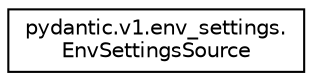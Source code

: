 digraph "Graphical Class Hierarchy"
{
 // LATEX_PDF_SIZE
  edge [fontname="Helvetica",fontsize="10",labelfontname="Helvetica",labelfontsize="10"];
  node [fontname="Helvetica",fontsize="10",shape=record];
  rankdir="LR";
  Node0 [label="pydantic.v1.env_settings.\lEnvSettingsSource",height=0.2,width=0.4,color="black", fillcolor="white", style="filled",URL="$classpydantic_1_1v1_1_1env__settings_1_1EnvSettingsSource.html",tooltip=" "];
}

